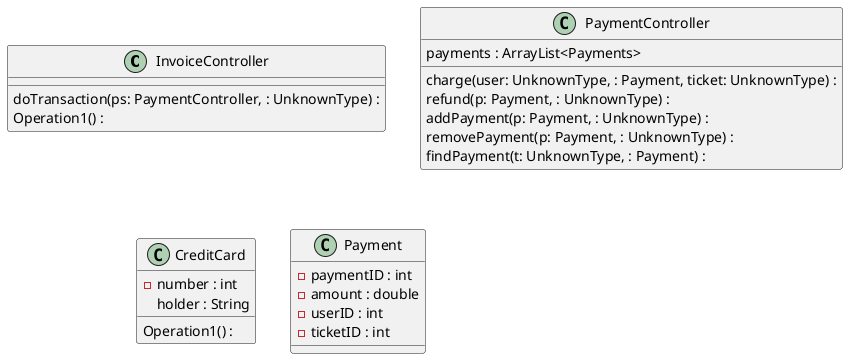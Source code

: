 @startuml
class InvoiceController {
   doTransaction(ps: PaymentController, : UnknownType) : 
   Operation1() : 
}
class PaymentController {
   payments : ArrayList<Payments>
   charge(user: UnknownType, : Payment, ticket: UnknownType) : 
   refund(p: Payment, : UnknownType) : 
   addPayment(p: Payment, : UnknownType) : 
   removePayment(p: Payment, : UnknownType) : 
   findPayment(t: UnknownType, : Payment) : 
}
class CreditCard {
  - number : int
   holder : String
   Operation1() : 
}
class Payment {
  - paymentID : int
  - amount : double
  - userID : int
  - ticketID : int
}
@enduml